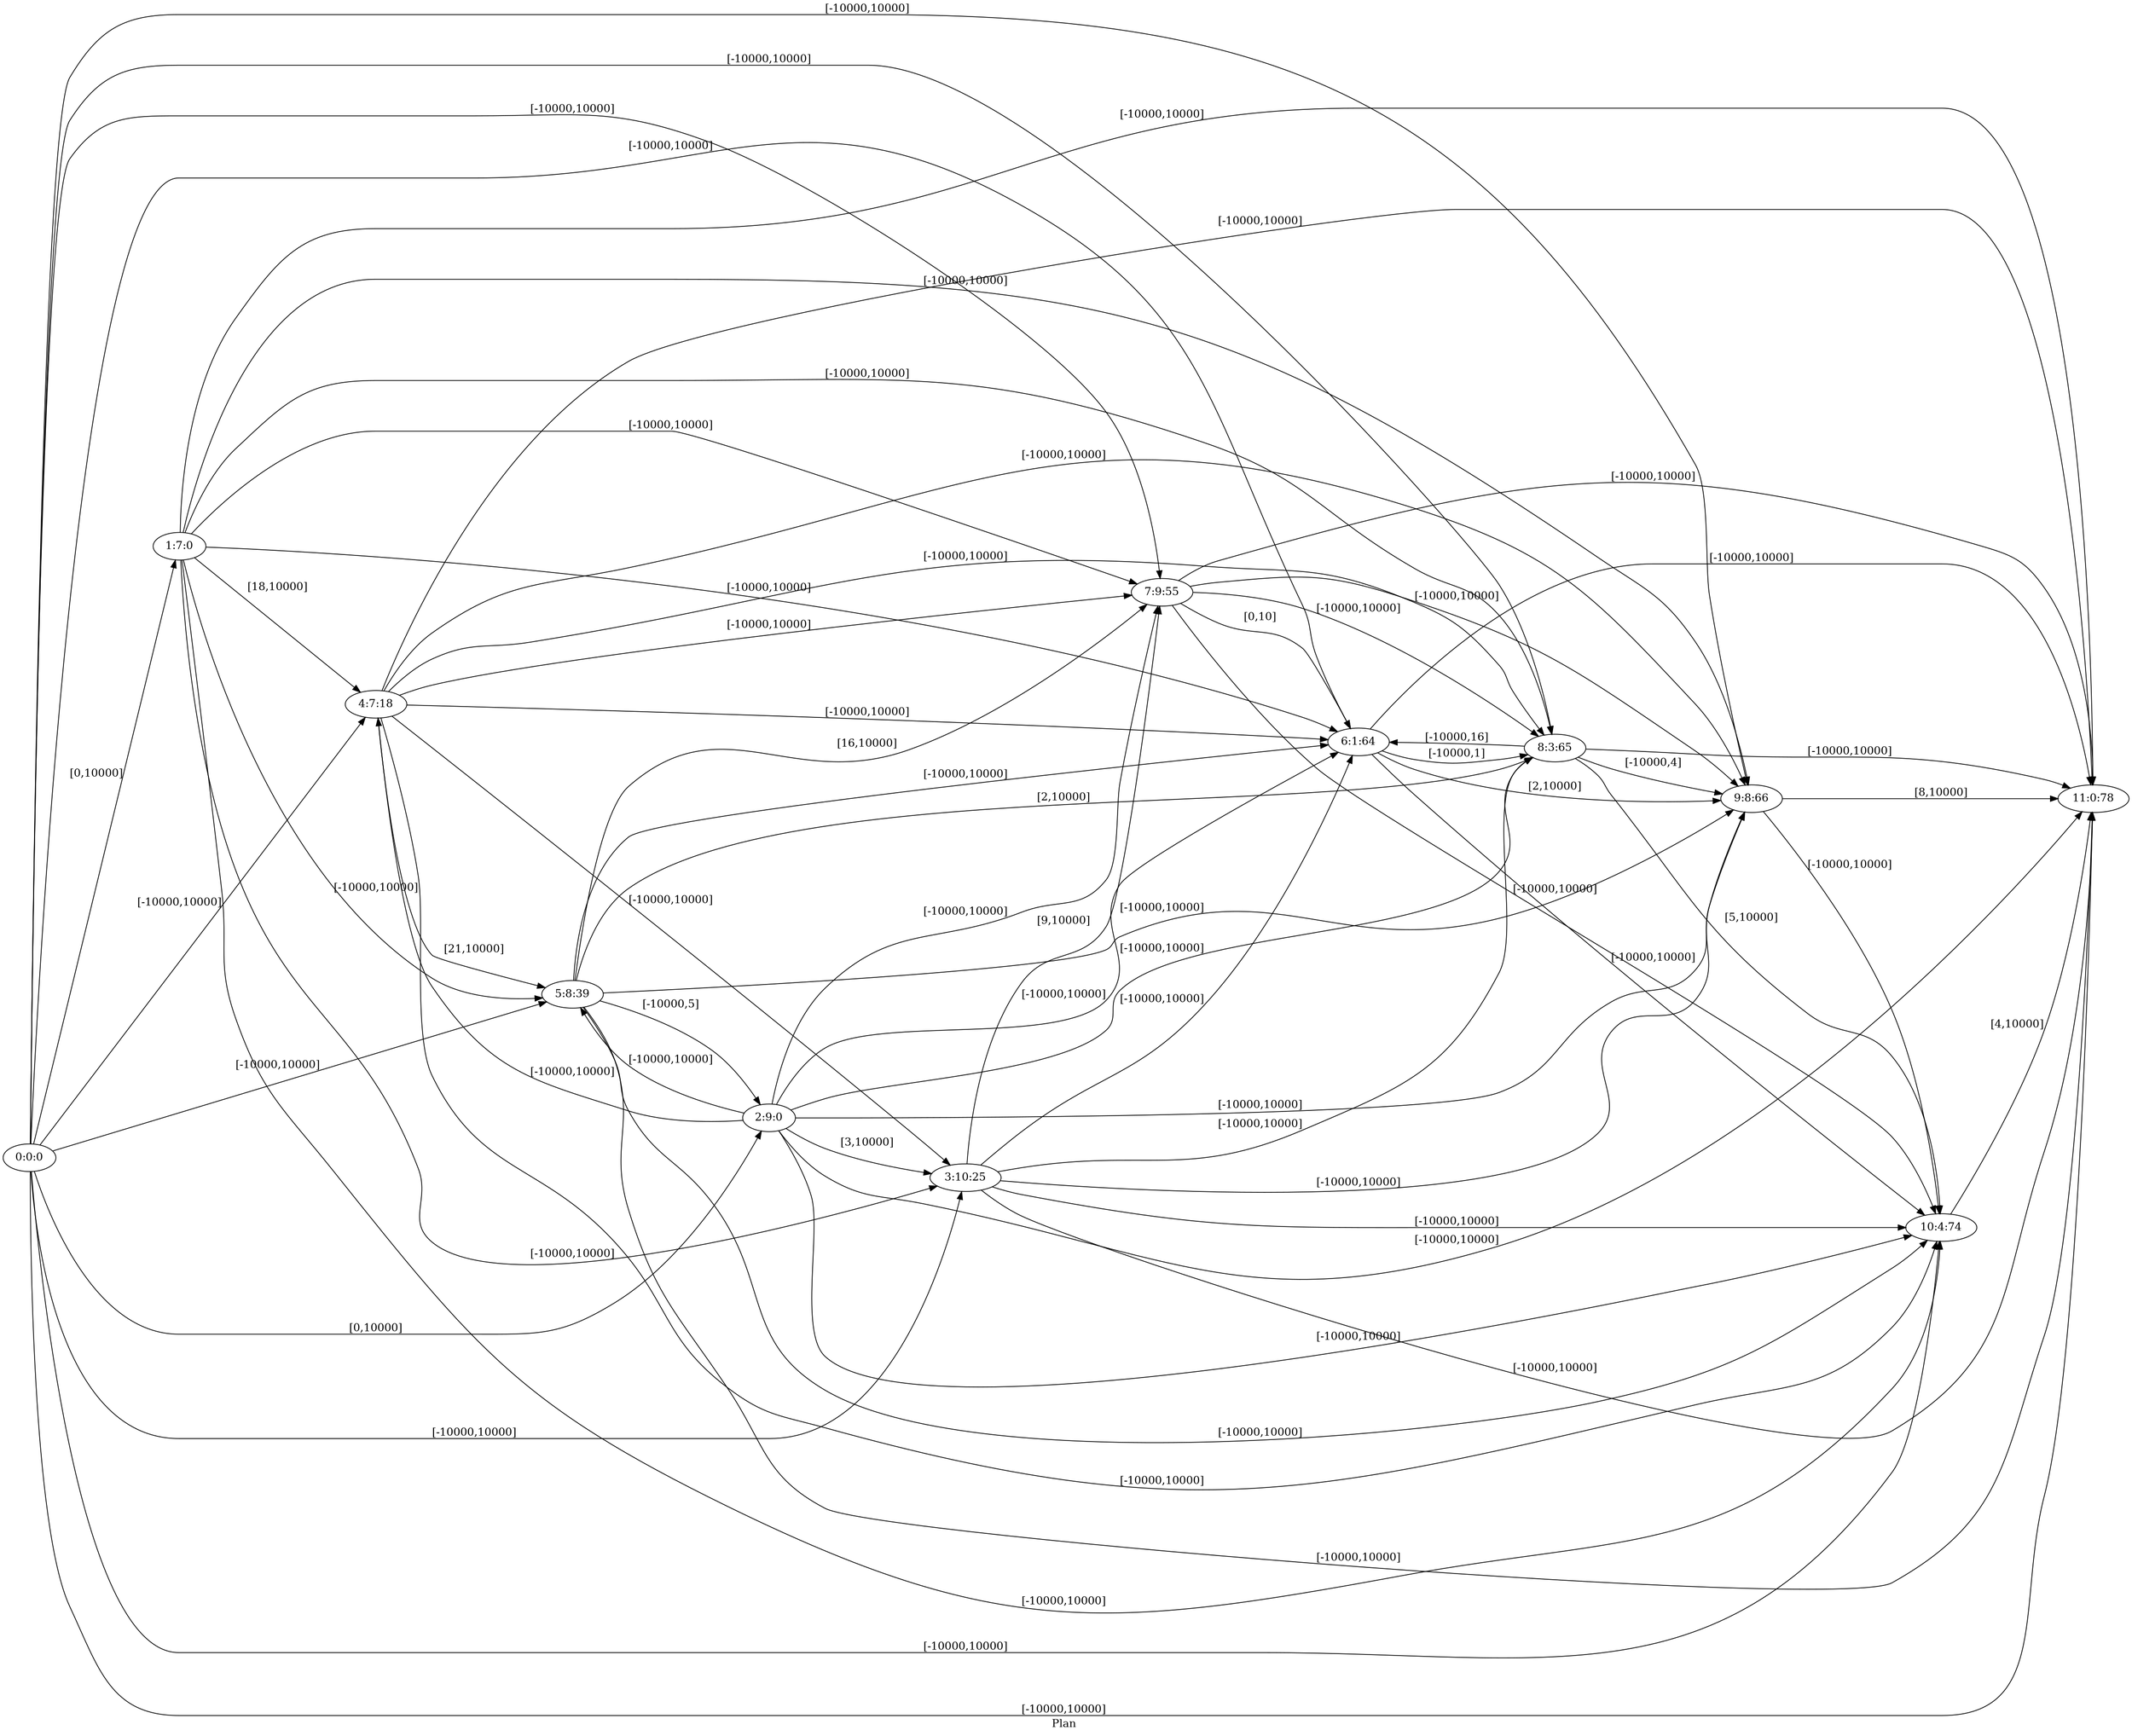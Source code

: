 digraph G {
 rankdir = LR;
 nodesep = .45; 
 size = 30;
label="Plan ";
 fldt = 0.496163;
"0:0:0"->"1:7:0"[ label = "[0,10000]"];
"0:0:0"->"2:9:0"[ label = "[0,10000]"];
"0:0:0"->"3:10:25"[ label = "[-10000,10000]"];
"0:0:0"->"4:7:18"[ label = "[-10000,10000]"];
"0:0:0"->"5:8:39"[ label = "[-10000,10000]"];
"0:0:0"->"6:1:64"[ label = "[-10000,10000]"];
"0:0:0"->"7:9:55"[ label = "[-10000,10000]"];
"0:0:0"->"8:3:65"[ label = "[-10000,10000]"];
"0:0:0"->"9:8:66"[ label = "[-10000,10000]"];
"0:0:0"->"10:4:74"[ label = "[-10000,10000]"];
"0:0:0"->"11:0:78"[ label = "[-10000,10000]"];
"1:7:0"->"3:10:25"[ label = "[-10000,10000]"];
"1:7:0"->"4:7:18"[ label = "[18,10000]"];
"1:7:0"->"5:8:39"[ label = "[-10000,10000]"];
"1:7:0"->"6:1:64"[ label = "[-10000,10000]"];
"1:7:0"->"7:9:55"[ label = "[-10000,10000]"];
"1:7:0"->"8:3:65"[ label = "[-10000,10000]"];
"1:7:0"->"9:8:66"[ label = "[-10000,10000]"];
"1:7:0"->"10:4:74"[ label = "[-10000,10000]"];
"1:7:0"->"11:0:78"[ label = "[-10000,10000]"];
"2:9:0"->"3:10:25"[ label = "[3,10000]"];
"2:9:0"->"4:7:18"[ label = "[-10000,10000]"];
"2:9:0"->"5:8:39"[ label = "[-10000,10000]"];
"2:9:0"->"6:1:64"[ label = "[-10000,10000]"];
"2:9:0"->"7:9:55"[ label = "[-10000,10000]"];
"2:9:0"->"8:3:65"[ label = "[-10000,10000]"];
"2:9:0"->"9:8:66"[ label = "[-10000,10000]"];
"2:9:0"->"10:4:74"[ label = "[-10000,10000]"];
"2:9:0"->"11:0:78"[ label = "[-10000,10000]"];
"3:10:25"->"6:1:64"[ label = "[-10000,10000]"];
"3:10:25"->"7:9:55"[ label = "[9,10000]"];
"3:10:25"->"8:3:65"[ label = "[-10000,10000]"];
"3:10:25"->"9:8:66"[ label = "[-10000,10000]"];
"3:10:25"->"10:4:74"[ label = "[-10000,10000]"];
"3:10:25"->"11:0:78"[ label = "[-10000,10000]"];
"4:7:18"->"3:10:25"[ label = "[-10000,10000]"];
"4:7:18"->"5:8:39"[ label = "[21,10000]"];
"4:7:18"->"6:1:64"[ label = "[-10000,10000]"];
"4:7:18"->"7:9:55"[ label = "[-10000,10000]"];
"4:7:18"->"8:3:65"[ label = "[-10000,10000]"];
"4:7:18"->"9:8:66"[ label = "[-10000,10000]"];
"4:7:18"->"10:4:74"[ label = "[-10000,10000]"];
"4:7:18"->"11:0:78"[ label = "[-10000,10000]"];
"5:8:39"->"2:9:0"[ label = "[-10000,5]"];
"5:8:39"->"6:1:64"[ label = "[-10000,10000]"];
"5:8:39"->"7:9:55"[ label = "[16,10000]"];
"5:8:39"->"8:3:65"[ label = "[2,10000]"];
"5:8:39"->"9:8:66"[ label = "[-10000,10000]"];
"5:8:39"->"10:4:74"[ label = "[-10000,10000]"];
"5:8:39"->"11:0:78"[ label = "[-10000,10000]"];
"6:1:64"->"8:3:65"[ label = "[-10000,1]"];
"6:1:64"->"9:8:66"[ label = "[2,10000]"];
"6:1:64"->"10:4:74"[ label = "[-10000,10000]"];
"6:1:64"->"11:0:78"[ label = "[-10000,10000]"];
"7:9:55"->"6:1:64"[ label = "[0,10]"];
"7:9:55"->"8:3:65"[ label = "[-10000,10000]"];
"7:9:55"->"9:8:66"[ label = "[-10000,10000]"];
"7:9:55"->"10:4:74"[ label = "[-10000,10000]"];
"7:9:55"->"11:0:78"[ label = "[-10000,10000]"];
"8:3:65"->"6:1:64"[ label = "[-10000,16]"];
"8:3:65"->"9:8:66"[ label = "[-10000,4]"];
"8:3:65"->"10:4:74"[ label = "[5,10000]"];
"8:3:65"->"11:0:78"[ label = "[-10000,10000]"];
"9:8:66"->"10:4:74"[ label = "[-10000,10000]"];
"9:8:66"->"11:0:78"[ label = "[8,10000]"];
"10:4:74"->"11:0:78"[ label = "[4,10000]"];
}
